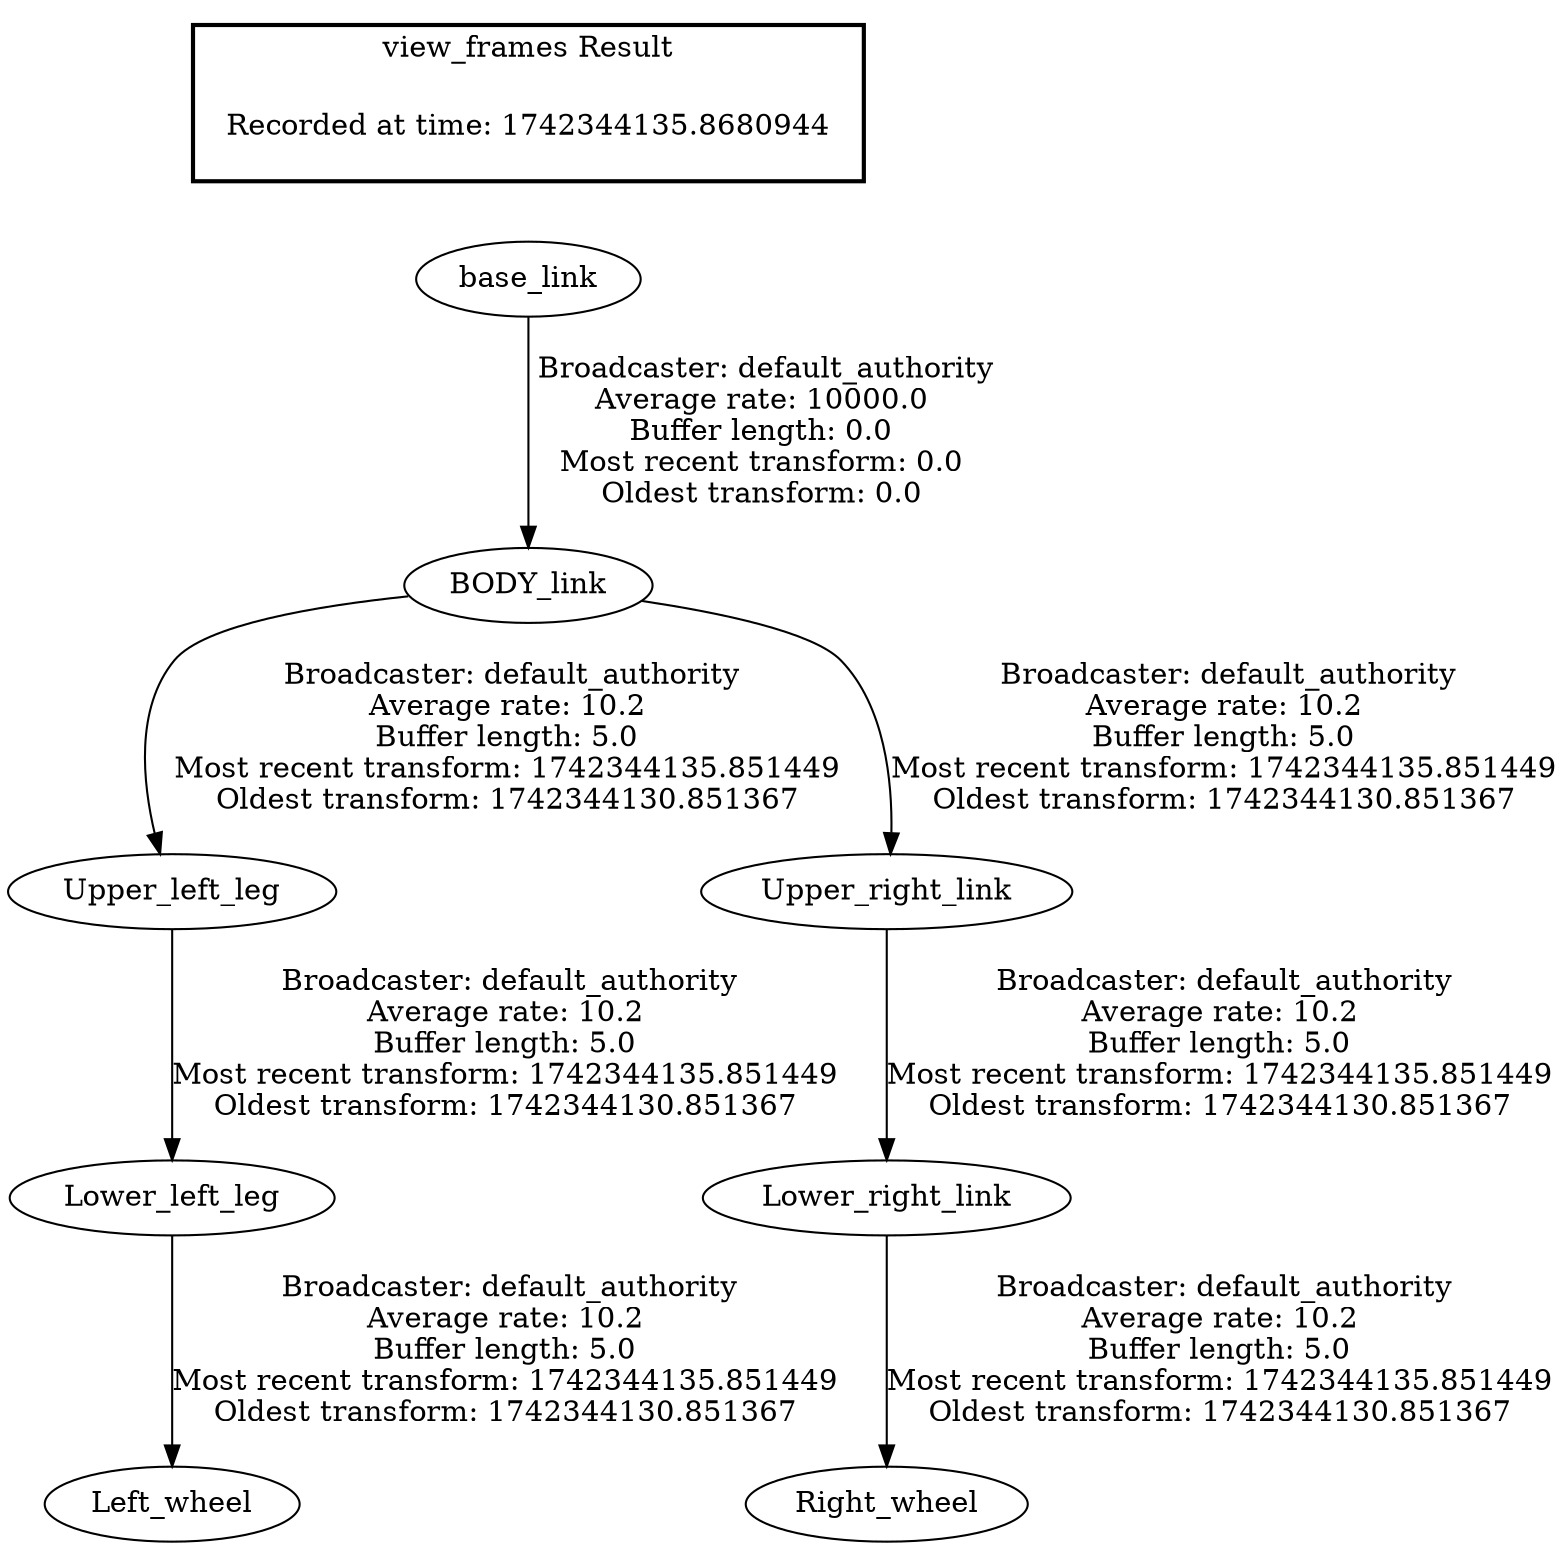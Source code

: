 digraph G {
"base_link" -> "BODY_link"[label=" Broadcaster: default_authority\nAverage rate: 10000.0\nBuffer length: 0.0\nMost recent transform: 0.0\nOldest transform: 0.0\n"];
"Lower_left_leg" -> "Left_wheel"[label=" Broadcaster: default_authority\nAverage rate: 10.2\nBuffer length: 5.0\nMost recent transform: 1742344135.851449\nOldest transform: 1742344130.851367\n"];
"Upper_left_leg" -> "Lower_left_leg"[label=" Broadcaster: default_authority\nAverage rate: 10.2\nBuffer length: 5.0\nMost recent transform: 1742344135.851449\nOldest transform: 1742344130.851367\n"];
"BODY_link" -> "Upper_left_leg"[label=" Broadcaster: default_authority\nAverage rate: 10.2\nBuffer length: 5.0\nMost recent transform: 1742344135.851449\nOldest transform: 1742344130.851367\n"];
"Upper_right_link" -> "Lower_right_link"[label=" Broadcaster: default_authority\nAverage rate: 10.2\nBuffer length: 5.0\nMost recent transform: 1742344135.851449\nOldest transform: 1742344130.851367\n"];
"BODY_link" -> "Upper_right_link"[label=" Broadcaster: default_authority\nAverage rate: 10.2\nBuffer length: 5.0\nMost recent transform: 1742344135.851449\nOldest transform: 1742344130.851367\n"];
"Lower_right_link" -> "Right_wheel"[label=" Broadcaster: default_authority\nAverage rate: 10.2\nBuffer length: 5.0\nMost recent transform: 1742344135.851449\nOldest transform: 1742344130.851367\n"];
edge [style=invis];
 subgraph cluster_legend { style=bold; color=black; label ="view_frames Result";
"Recorded at time: 1742344135.8680944"[ shape=plaintext ] ;
}->"base_link";
}